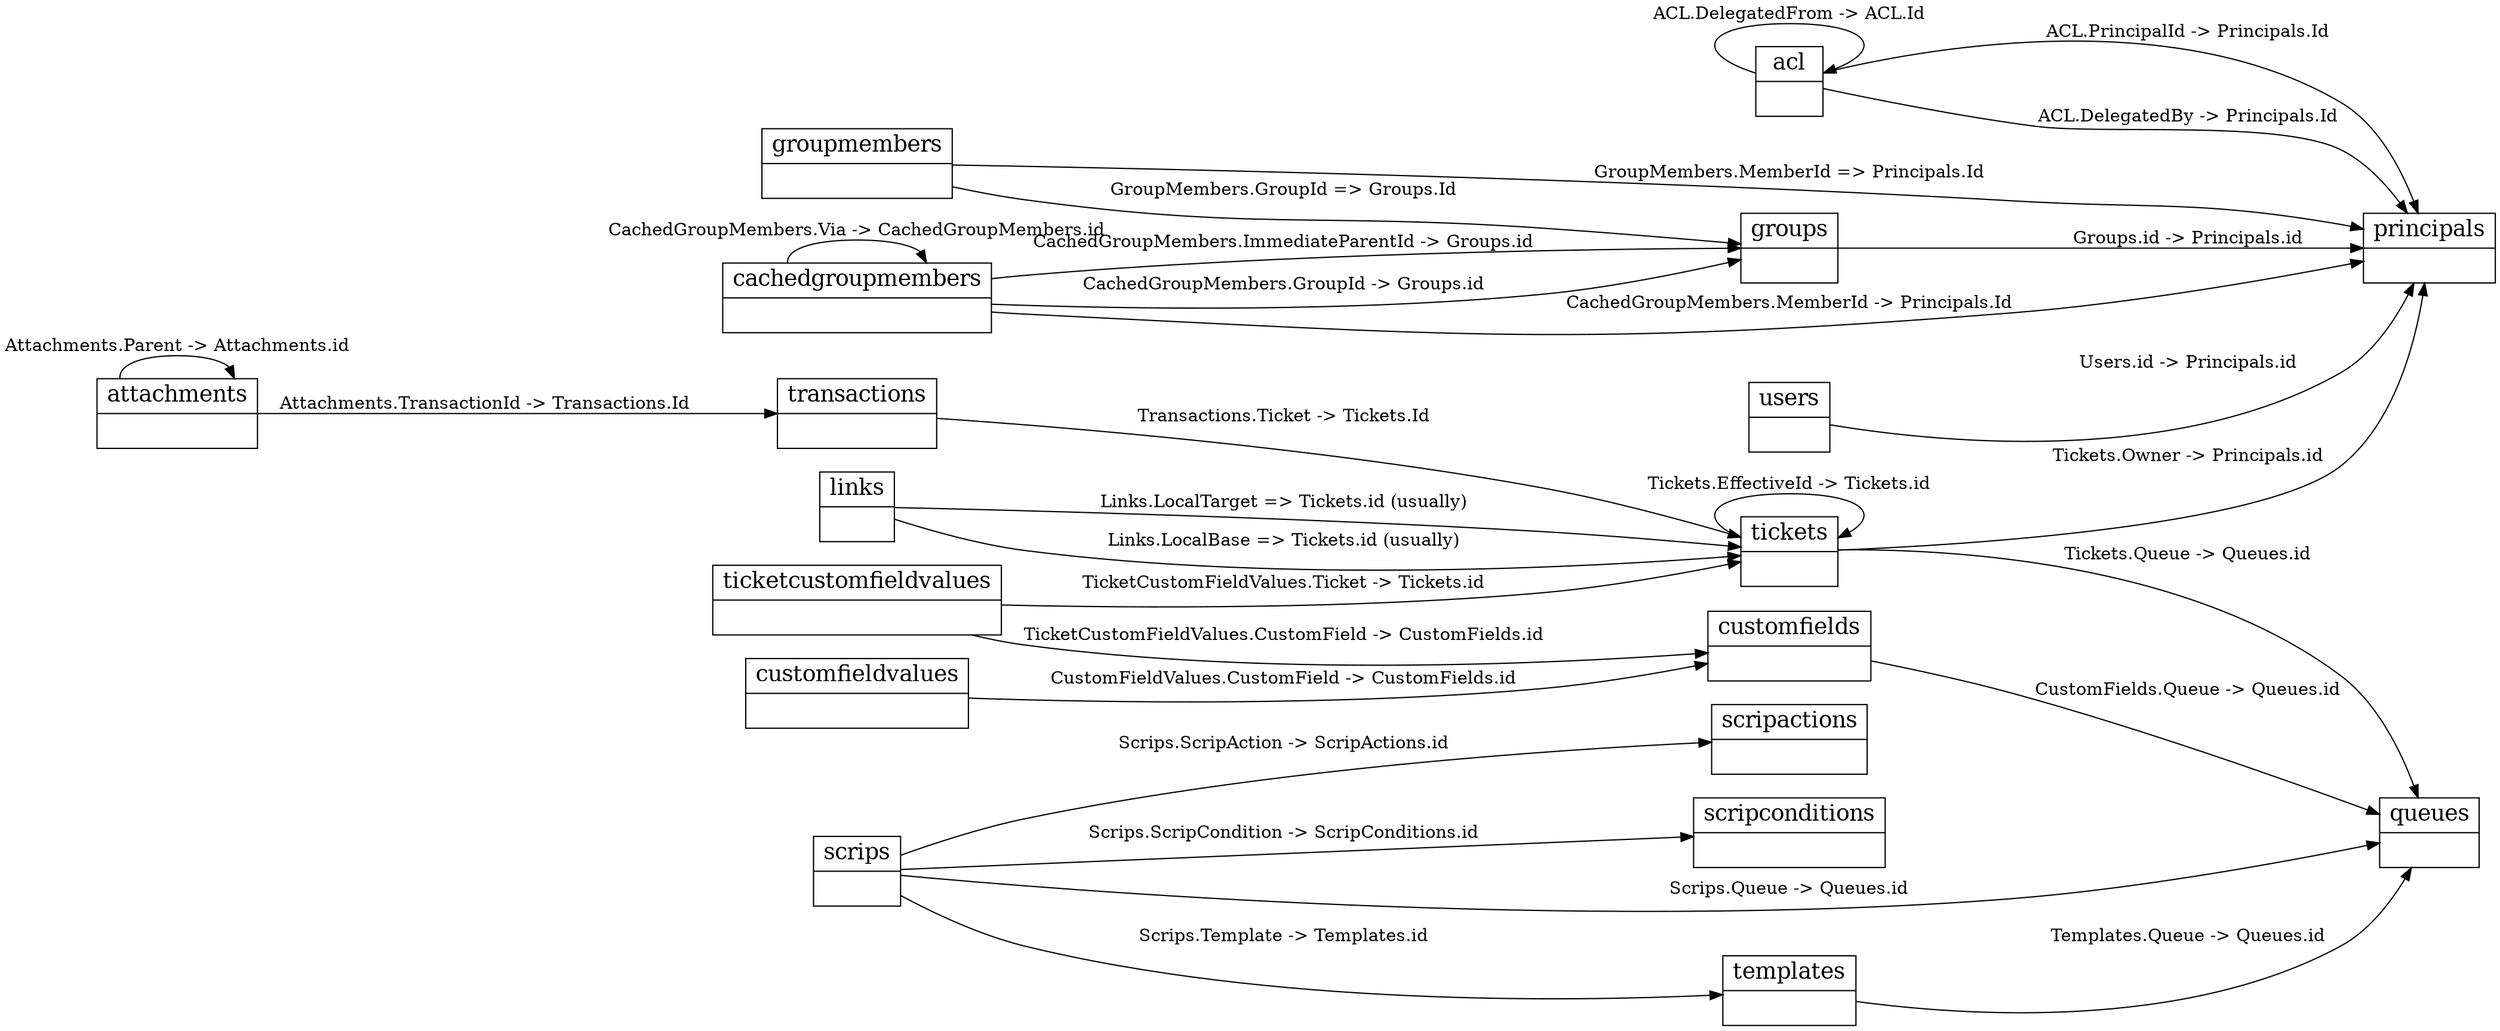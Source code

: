 digraph g {
graph [
rankdir = "LR",
concentrate = true,
ratio = auto
];
node [
fontsize = "18",
shape = record, fontsize = 18
];
edge [
];

"acl" [shape = record, fontsize = 18, label = "<col0> \N |" ];
"acl" -> "principals" [label="ACL.PrincipalId -> Principals.Id"];
"acl" -> "principals" [label="ACL.DelegatedBy -> Principals.Id"];
"acl" -> "acl" [label="ACL.DelegatedFrom -> ACL.Id"];

"attachments" [shape = record, fontsize = 18, label = "<col0> \N |" ];
"attachments" -> "transactions" [label="Attachments.TransactionId -> Transactions.Id"];
"attachments" -> "attachments" [label="Attachments.Parent -> Attachments.id"];

"cachedgroupmembers" [shape = record, fontsize = 18, label = "<col0> \N |" ];
"cachedgroupmembers" -> "groups" [label="CachedGroupMembers.GroupId -> Groups.id"];
"cachedgroupmembers" -> "principals" [label="CachedGroupMembers.MemberId -> Principals.Id"];
"cachedgroupmembers" -> "cachedgroupmembers" [label="CachedGroupMembers.Via -> CachedGroupMembers.id"];
"cachedgroupmembers" -> "groups" [label="CachedGroupMembers.ImmediateParentId -> Groups.id"];

"customfields" [shape = record, fontsize = 18, label = "<col0> \N |" ];
"customfields" -> "queues" [label="CustomFields.Queue -> Queues.id"];

"customfieldvalues" [shape = record, fontsize = 18, label = "<col0> \N |" ];
"customfieldvalues" -> "customfields" [label="CustomFieldValues.CustomField -> CustomFields.id"];

"groupmembers" [shape = record, fontsize = 18, label = "<col0> \N |" ];
"groupmembers" -> "groups" [label="GroupMembers.GroupId => Groups.Id"];
"groupmembers" -> "principals" [label="GroupMembers.MemberId => Principals.Id"];

"groups" [shape = record, fontsize = 18, label = "<col0> \N |" ];
"groups" -> "principals" [label="Groups.id -> Principals.id"];

"links" [shape = record, fontsize = 18, label = "<col0> \N |" ];
"links" -> "tickets" [label="Links.LocalBase => Tickets.id (usually)"];
"links" -> "tickets" [label="Links.LocalTarget => Tickets.id (usually)"];

"principals" [shape = record, fontsize = 18, label = "<col0> \N |" ];


"queues" [shape = record, fontsize = 18, label = "<col0> \N |" ];

"scripactions" [shape = record, fontsize = 18, label = "<col0> \N |" ];

"scripconditions" [shape = record, fontsize = 18, label = "<col0> \N |" ];

"scrips" [shape = record, fontsize = 18, label = "<col0> \N |" ];
"scrips" -> "scripconditions" [label="Scrips.ScripCondition -> ScripConditions.id"];
"scrips" -> "scripactions" [label="Scrips.ScripAction -> ScripActions.id"];
"scrips" -> "templates" [label="Scrips.Template -> Templates.id"];
"scrips" -> "queues" [label="Scrips.Queue -> Queues.id"];

"templates" [shape = record, fontsize = 18, label = "<col0> \N |" ];
"templates" -> "queues" [label ="Templates.Queue -> Queues.id" ];

"ticketcustomfieldvalues" [shape = record, fontsize = 18, label = "<col0> \N |" ];
"ticketcustomfieldvalues" -> "tickets" [label="TicketCustomFieldValues.Ticket -> Tickets.id"];
"ticketcustomfieldvalues" -> "customfields" [label="TicketCustomFieldValues.CustomField -> CustomFields.id"];

"tickets" [shape = record, fontsize = 18, label = "<col0> \N |" ];
"tickets" -> "tickets" [label="Tickets.EffectiveId -> Tickets.id"];
"tickets" -> "queues" [label="Tickets.Queue -> Queues.id"];
"tickets" -> "principals" [label="Tickets.Owner -> Principals.id"];

"transactions" [shape = record, fontsize = 18, label = "<col0> \N |" ];
"transactions" -> "tickets" [label="Transactions.Ticket -> Tickets.Id"];

"users" [shape = record, fontsize = 18, label = "<col0> \N |" ];

"users" -> "principals" [label="Users.id -> Principals.id"];


}
